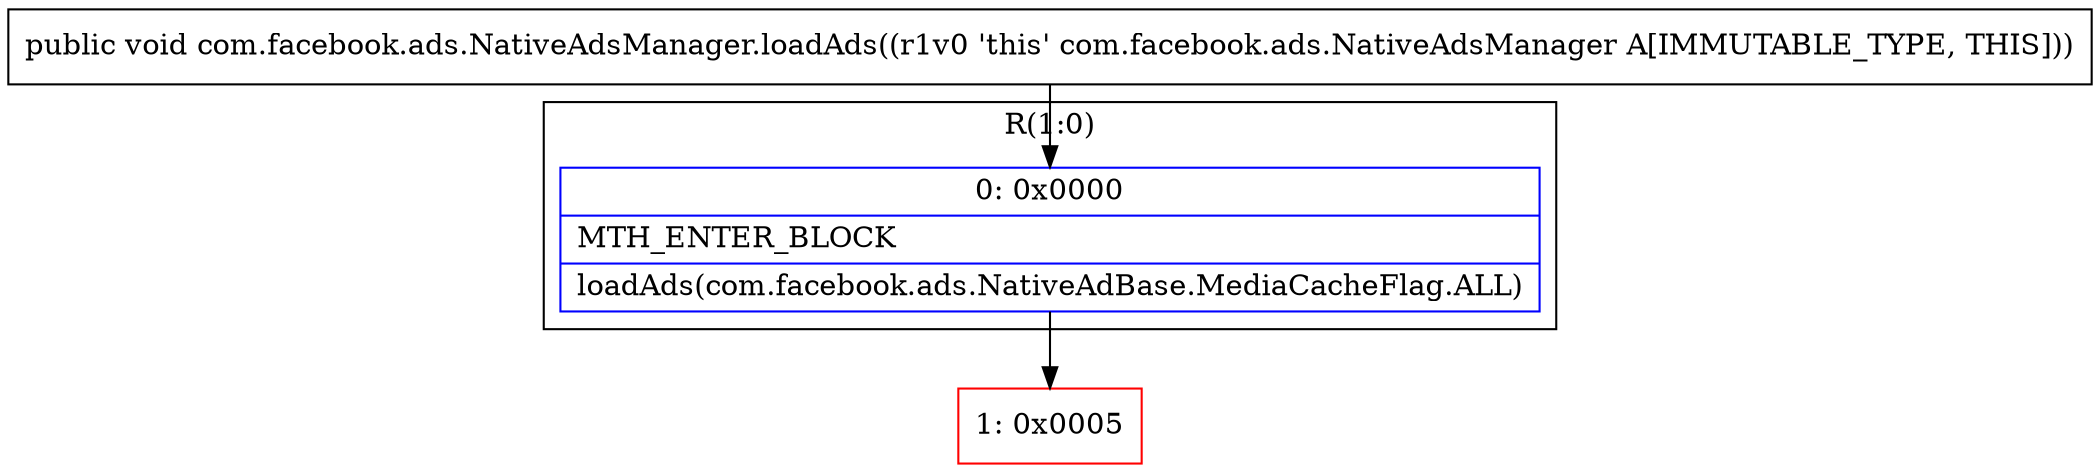 digraph "CFG forcom.facebook.ads.NativeAdsManager.loadAds()V" {
subgraph cluster_Region_1168041409 {
label = "R(1:0)";
node [shape=record,color=blue];
Node_0 [shape=record,label="{0\:\ 0x0000|MTH_ENTER_BLOCK\l|loadAds(com.facebook.ads.NativeAdBase.MediaCacheFlag.ALL)\l}"];
}
Node_1 [shape=record,color=red,label="{1\:\ 0x0005}"];
MethodNode[shape=record,label="{public void com.facebook.ads.NativeAdsManager.loadAds((r1v0 'this' com.facebook.ads.NativeAdsManager A[IMMUTABLE_TYPE, THIS])) }"];
MethodNode -> Node_0;
Node_0 -> Node_1;
}

